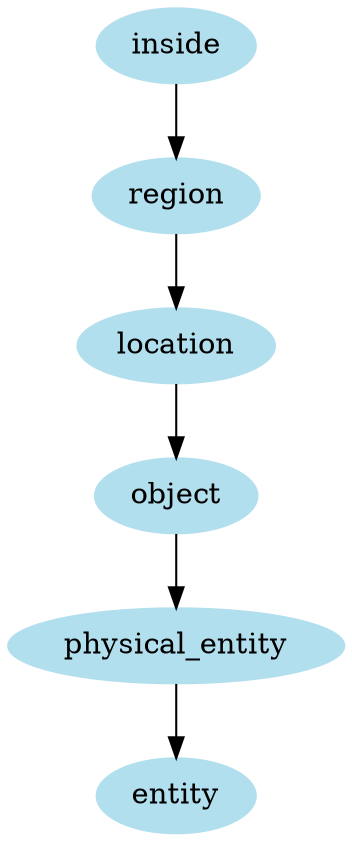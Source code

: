 digraph unix {
	node [color=lightblue2 style=filled]
	size="6,6"
	inside -> region
	region -> location
	location -> object
	object -> physical_entity
	physical_entity -> entity
}
